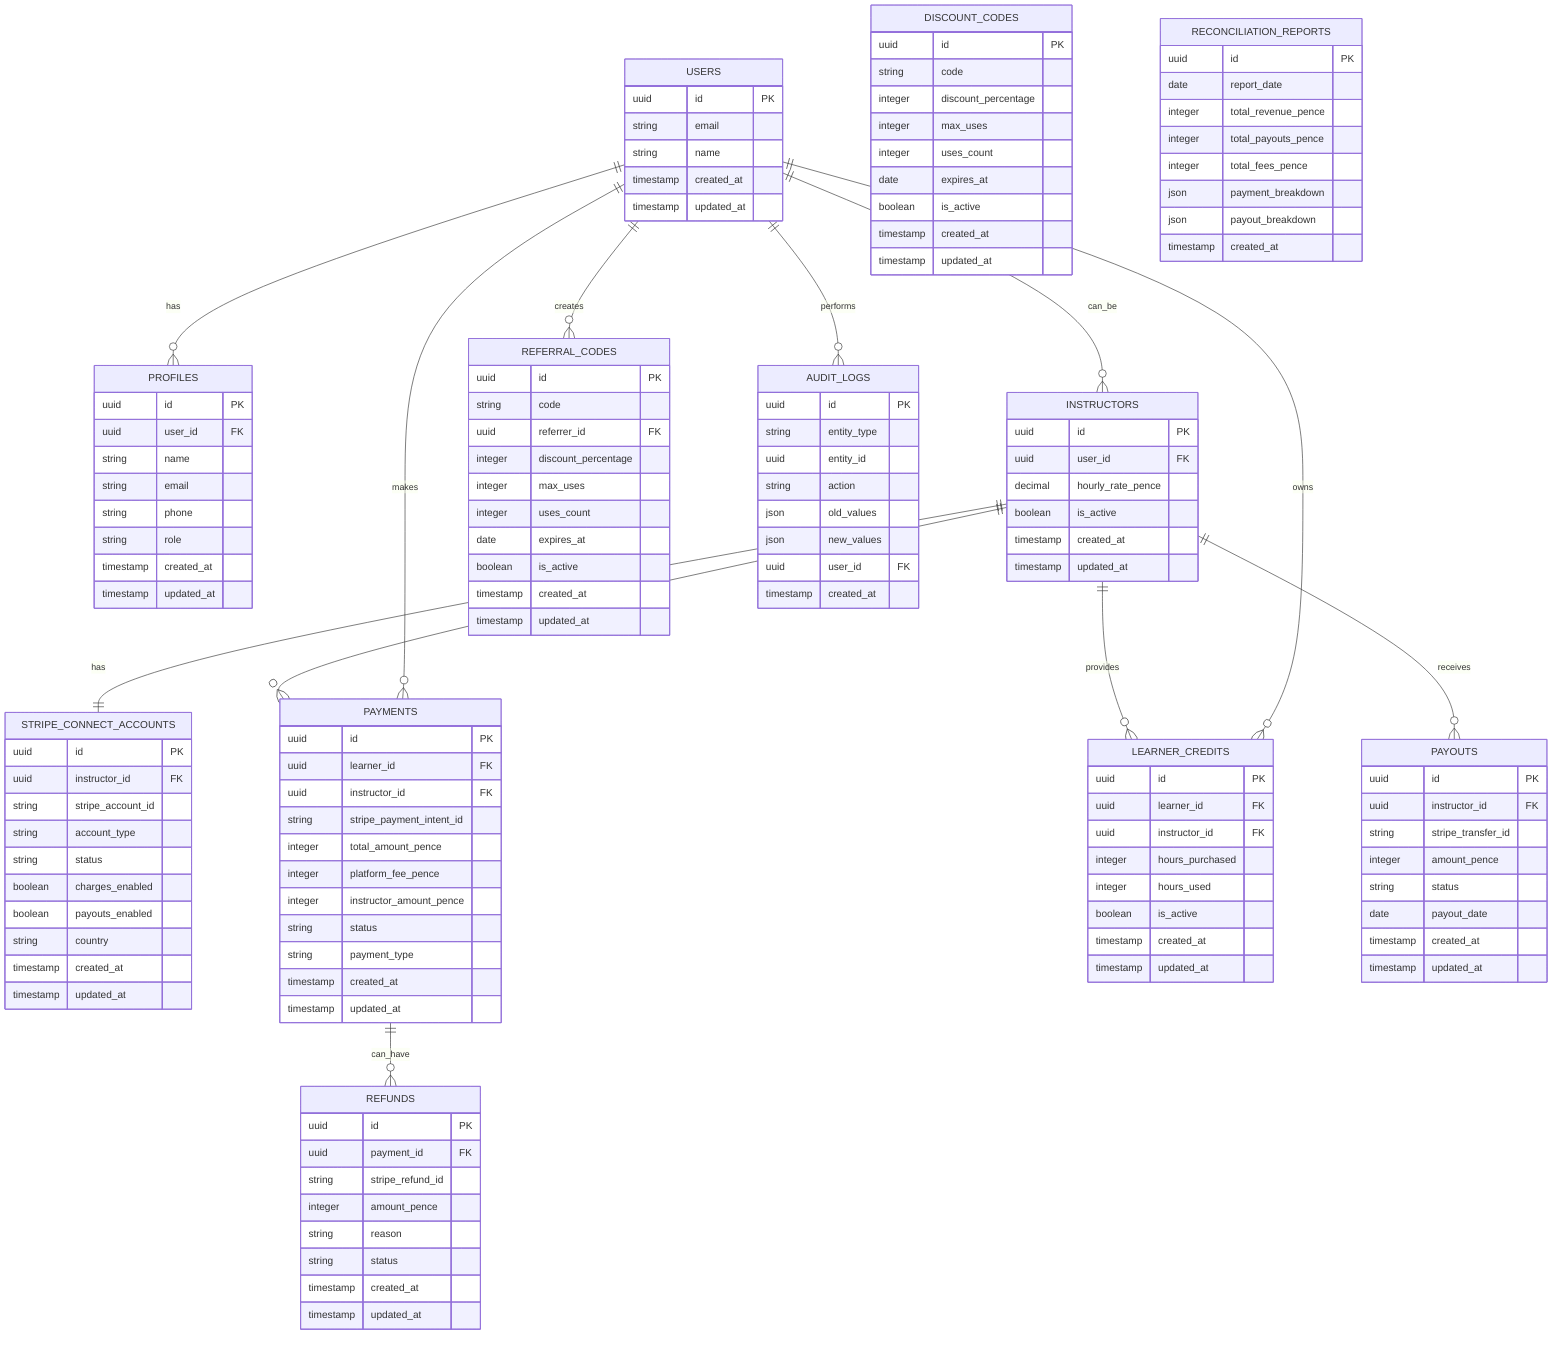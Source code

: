 erDiagram
    USERS {
        uuid id PK
        string email
        string name
        timestamp created_at
        timestamp updated_at
    }
    
    PROFILES {
        uuid id PK
        uuid user_id FK
        string name
        string email
        string phone
        string role
        timestamp created_at
        timestamp updated_at
    }
    
    INSTRUCTORS {
        uuid id PK
        uuid user_id FK
        decimal hourly_rate_pence
        boolean is_active
        timestamp created_at
        timestamp updated_at
    }
    
    STRIPE_CONNECT_ACCOUNTS {
        uuid id PK
        uuid instructor_id FK
        string stripe_account_id
        string account_type
        string status
        boolean charges_enabled
        boolean payouts_enabled
        string country
        timestamp created_at
        timestamp updated_at
    }
    
    PAYMENTS {
        uuid id PK
        uuid learner_id FK
        uuid instructor_id FK
        string stripe_payment_intent_id
        integer total_amount_pence
        integer platform_fee_pence
        integer instructor_amount_pence
        string status
        string payment_type
        timestamp created_at
        timestamp updated_at
    }
    
    LEARNER_CREDITS {
        uuid id PK
        uuid learner_id FK
        uuid instructor_id FK
        integer hours_purchased
        integer hours_used
        boolean is_active
        timestamp created_at
        timestamp updated_at
    }
    
    PAYOUTS {
        uuid id PK
        uuid instructor_id FK
        string stripe_transfer_id
        integer amount_pence
        string status
        date payout_date
        timestamp created_at
        timestamp updated_at
    }
    
    DISCOUNT_CODES {
        uuid id PK
        string code
        integer discount_percentage
        integer max_uses
        integer uses_count
        date expires_at
        boolean is_active
        timestamp created_at
        timestamp updated_at
    }
    
    REFERRAL_CODES {
        uuid id PK
        string code
        uuid referrer_id FK
        integer discount_percentage
        integer max_uses
        integer uses_count
        date expires_at
        boolean is_active
        timestamp created_at
        timestamp updated_at
    }
    
    REFUNDS {
        uuid id PK
        uuid payment_id FK
        string stripe_refund_id
        integer amount_pence
        string reason
        string status
        timestamp created_at
        timestamp updated_at
    }
    
    AUDIT_LOGS {
        uuid id PK
        string entity_type
        uuid entity_id
        string action
        json old_values
        json new_values
        uuid user_id FK
        timestamp created_at
    }
    
    RECONCILIATION_REPORTS {
        uuid id PK
        date report_date
        integer total_revenue_pence
        integer total_payouts_pence
        integer total_fees_pence
        json payment_breakdown
        json payout_breakdown
        timestamp created_at
    }

    USERS ||--o{ PROFILES : "has"
    USERS ||--o{ INSTRUCTORS : "can_be"
    INSTRUCTORS ||--|| STRIPE_CONNECT_ACCOUNTS : "has"
    INSTRUCTORS ||--o{ PAYMENTS : "receives"
    INSTRUCTORS ||--o{ LEARNER_CREDITS : "provides"
    INSTRUCTORS ||--o{ PAYOUTS : "receives"
    USERS ||--o{ PAYMENTS : "makes"
    USERS ||--o{ LEARNER_CREDITS : "owns"
    USERS ||--o{ REFERRAL_CODES : "creates"
    PAYMENTS ||--o{ REFUNDS : "can_have"
    USERS ||--o{ AUDIT_LOGS : "performs"